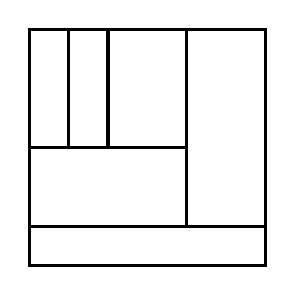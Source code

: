 \begin{tikzpicture}[very thick, scale=.5]
    \draw (0,3) rectangle (1,6);
    \draw (1,3) rectangle (2,6);
    \draw (2,3) rectangle (4,6);
    \draw (0,1) rectangle (4,3);
    \draw (4,1) rectangle (6,6);
    \draw (0,0) rectangle (6,1);
\end{tikzpicture}
